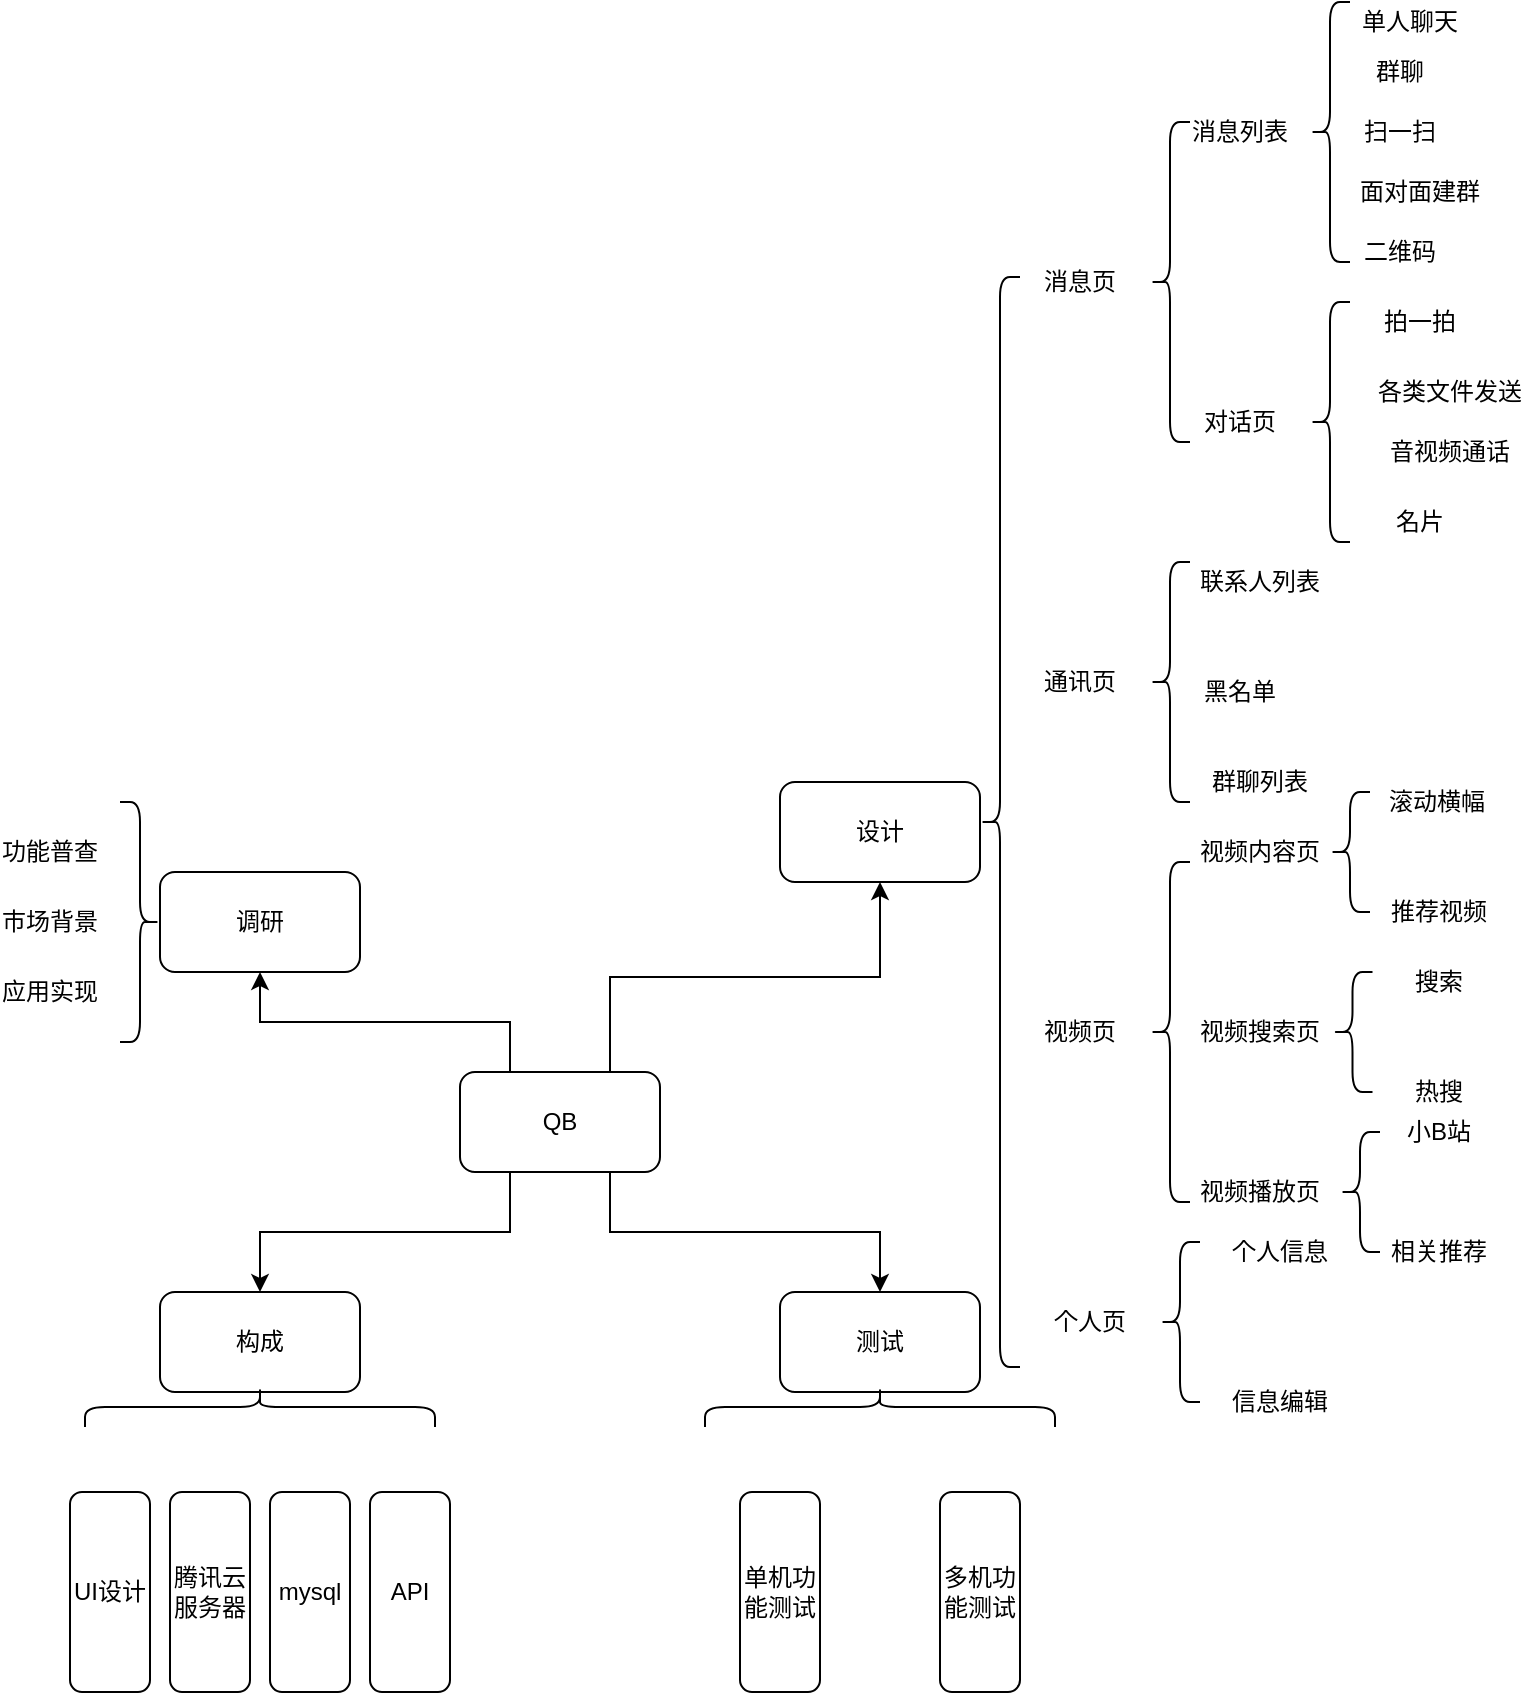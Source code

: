 <mxfile version="14.8.0" type="github">
  <diagram id="C5RBs43oDa-KdzZeNtuy" name="Page-1">
    <mxGraphModel dx="2031" dy="2256" grid="1" gridSize="10" guides="1" tooltips="1" connect="1" arrows="1" fold="1" page="1" pageScale="1" pageWidth="827" pageHeight="1169" math="0" shadow="0">
      <root>
        <mxCell id="WIyWlLk6GJQsqaUBKTNV-0" />
        <mxCell id="WIyWlLk6GJQsqaUBKTNV-1" parent="WIyWlLk6GJQsqaUBKTNV-0" />
        <mxCell id="241Hv2cpjhHZRPJgGm50-2" style="edgeStyle=orthogonalEdgeStyle;rounded=0;orthogonalLoop=1;jettySize=auto;html=1;exitX=0.25;exitY=0;exitDx=0;exitDy=0;entryX=0.5;entryY=1;entryDx=0;entryDy=0;" edge="1" parent="WIyWlLk6GJQsqaUBKTNV-1" source="241Hv2cpjhHZRPJgGm50-0" target="241Hv2cpjhHZRPJgGm50-1">
          <mxGeometry relative="1" as="geometry" />
        </mxCell>
        <mxCell id="241Hv2cpjhHZRPJgGm50-9" style="edgeStyle=orthogonalEdgeStyle;rounded=0;orthogonalLoop=1;jettySize=auto;html=1;exitX=0.25;exitY=1;exitDx=0;exitDy=0;" edge="1" parent="WIyWlLk6GJQsqaUBKTNV-1" source="241Hv2cpjhHZRPJgGm50-0" target="241Hv2cpjhHZRPJgGm50-8">
          <mxGeometry relative="1" as="geometry" />
        </mxCell>
        <mxCell id="241Hv2cpjhHZRPJgGm50-19" style="edgeStyle=orthogonalEdgeStyle;rounded=0;orthogonalLoop=1;jettySize=auto;html=1;exitX=0.75;exitY=0;exitDx=0;exitDy=0;" edge="1" parent="WIyWlLk6GJQsqaUBKTNV-1" source="241Hv2cpjhHZRPJgGm50-0" target="241Hv2cpjhHZRPJgGm50-18">
          <mxGeometry relative="1" as="geometry" />
        </mxCell>
        <mxCell id="241Hv2cpjhHZRPJgGm50-22" style="edgeStyle=orthogonalEdgeStyle;rounded=0;orthogonalLoop=1;jettySize=auto;html=1;exitX=0.75;exitY=1;exitDx=0;exitDy=0;entryX=0.5;entryY=0;entryDx=0;entryDy=0;" edge="1" parent="WIyWlLk6GJQsqaUBKTNV-1" source="241Hv2cpjhHZRPJgGm50-0" target="241Hv2cpjhHZRPJgGm50-21">
          <mxGeometry relative="1" as="geometry" />
        </mxCell>
        <mxCell id="241Hv2cpjhHZRPJgGm50-0" value="QB" style="rounded=1;whiteSpace=wrap;html=1;" vertex="1" parent="WIyWlLk6GJQsqaUBKTNV-1">
          <mxGeometry x="230" y="515" width="100" height="50" as="geometry" />
        </mxCell>
        <mxCell id="241Hv2cpjhHZRPJgGm50-1" value="调研" style="rounded=1;whiteSpace=wrap;html=1;" vertex="1" parent="WIyWlLk6GJQsqaUBKTNV-1">
          <mxGeometry x="80" y="415" width="100" height="50" as="geometry" />
        </mxCell>
        <mxCell id="241Hv2cpjhHZRPJgGm50-3" value="功能普查" style="text;html=1;strokeColor=none;fillColor=none;align=center;verticalAlign=middle;whiteSpace=wrap;rounded=0;" vertex="1" parent="WIyWlLk6GJQsqaUBKTNV-1">
          <mxGeometry y="395" width="50" height="20" as="geometry" />
        </mxCell>
        <mxCell id="241Hv2cpjhHZRPJgGm50-5" value="" style="shape=curlyBracket;whiteSpace=wrap;html=1;rounded=1;flipH=1;" vertex="1" parent="WIyWlLk6GJQsqaUBKTNV-1">
          <mxGeometry x="60" y="380" width="20" height="120" as="geometry" />
        </mxCell>
        <mxCell id="241Hv2cpjhHZRPJgGm50-6" value="市场背景" style="text;html=1;strokeColor=none;fillColor=none;align=center;verticalAlign=middle;whiteSpace=wrap;rounded=0;" vertex="1" parent="WIyWlLk6GJQsqaUBKTNV-1">
          <mxGeometry y="430" width="50" height="20" as="geometry" />
        </mxCell>
        <mxCell id="241Hv2cpjhHZRPJgGm50-7" value="应用实现" style="text;html=1;strokeColor=none;fillColor=none;align=center;verticalAlign=middle;whiteSpace=wrap;rounded=0;" vertex="1" parent="WIyWlLk6GJQsqaUBKTNV-1">
          <mxGeometry y="465" width="50" height="20" as="geometry" />
        </mxCell>
        <mxCell id="241Hv2cpjhHZRPJgGm50-8" value="构成" style="rounded=1;whiteSpace=wrap;html=1;" vertex="1" parent="WIyWlLk6GJQsqaUBKTNV-1">
          <mxGeometry x="80" y="625" width="100" height="50" as="geometry" />
        </mxCell>
        <mxCell id="241Hv2cpjhHZRPJgGm50-11" value="" style="shape=curlyBracket;whiteSpace=wrap;html=1;rounded=1;flipH=1;rotation=-90;size=0.5;" vertex="1" parent="WIyWlLk6GJQsqaUBKTNV-1">
          <mxGeometry x="120" y="595" width="20" height="175" as="geometry" />
        </mxCell>
        <mxCell id="241Hv2cpjhHZRPJgGm50-12" value="UI设计" style="rounded=1;whiteSpace=wrap;html=1;" vertex="1" parent="WIyWlLk6GJQsqaUBKTNV-1">
          <mxGeometry x="35" y="725" width="40" height="100" as="geometry" />
        </mxCell>
        <mxCell id="241Hv2cpjhHZRPJgGm50-15" value="腾讯云服务器" style="rounded=1;whiteSpace=wrap;html=1;" vertex="1" parent="WIyWlLk6GJQsqaUBKTNV-1">
          <mxGeometry x="85" y="725" width="40" height="100" as="geometry" />
        </mxCell>
        <mxCell id="241Hv2cpjhHZRPJgGm50-16" value="mysql" style="rounded=1;whiteSpace=wrap;html=1;" vertex="1" parent="WIyWlLk6GJQsqaUBKTNV-1">
          <mxGeometry x="135" y="725" width="40" height="100" as="geometry" />
        </mxCell>
        <mxCell id="241Hv2cpjhHZRPJgGm50-17" value="API" style="rounded=1;whiteSpace=wrap;html=1;" vertex="1" parent="WIyWlLk6GJQsqaUBKTNV-1">
          <mxGeometry x="185" y="725" width="40" height="100" as="geometry" />
        </mxCell>
        <mxCell id="241Hv2cpjhHZRPJgGm50-18" value="设计" style="rounded=1;whiteSpace=wrap;html=1;" vertex="1" parent="WIyWlLk6GJQsqaUBKTNV-1">
          <mxGeometry x="390" y="370" width="100" height="50" as="geometry" />
        </mxCell>
        <mxCell id="241Hv2cpjhHZRPJgGm50-20" value="" style="shape=curlyBracket;whiteSpace=wrap;html=1;rounded=1;" vertex="1" parent="WIyWlLk6GJQsqaUBKTNV-1">
          <mxGeometry x="490" y="117.5" width="20" height="545" as="geometry" />
        </mxCell>
        <mxCell id="241Hv2cpjhHZRPJgGm50-21" value="测试" style="rounded=1;whiteSpace=wrap;html=1;" vertex="1" parent="WIyWlLk6GJQsqaUBKTNV-1">
          <mxGeometry x="390" y="625" width="100" height="50" as="geometry" />
        </mxCell>
        <mxCell id="241Hv2cpjhHZRPJgGm50-23" value="" style="shape=curlyBracket;whiteSpace=wrap;html=1;rounded=1;flipH=1;rotation=-90;size=0.5;" vertex="1" parent="WIyWlLk6GJQsqaUBKTNV-1">
          <mxGeometry x="430" y="595" width="20" height="175" as="geometry" />
        </mxCell>
        <mxCell id="241Hv2cpjhHZRPJgGm50-24" value="单机功能测试" style="rounded=1;whiteSpace=wrap;html=1;" vertex="1" parent="WIyWlLk6GJQsqaUBKTNV-1">
          <mxGeometry x="370" y="725" width="40" height="100" as="geometry" />
        </mxCell>
        <mxCell id="241Hv2cpjhHZRPJgGm50-25" value="多机功能测试" style="rounded=1;whiteSpace=wrap;html=1;" vertex="1" parent="WIyWlLk6GJQsqaUBKTNV-1">
          <mxGeometry x="470" y="725" width="40" height="100" as="geometry" />
        </mxCell>
        <mxCell id="241Hv2cpjhHZRPJgGm50-27" value="消息页" style="text;html=1;strokeColor=none;fillColor=none;align=center;verticalAlign=middle;whiteSpace=wrap;rounded=0;" vertex="1" parent="WIyWlLk6GJQsqaUBKTNV-1">
          <mxGeometry x="515" y="110" width="50" height="20" as="geometry" />
        </mxCell>
        <mxCell id="241Hv2cpjhHZRPJgGm50-28" value="拍一拍&lt;span style=&quot;color: rgba(0 , 0 , 0 , 0) ; font-family: monospace ; font-size: 0px&quot;&gt;%3CmxGraphModel%3E%3Croot%3E%3CmxCell%20id%3D%220%22%2F%3E%3CmxCell%20id%3D%221%22%20parent%3D%220%22%2F%3E%3CmxCell%20id%3D%222%22%20value%3D%22%E9%80%9A%E8%AE%AF%E9%A1%B5%22%20style%3D%22text%3Bhtml%3D1%3BstrokeColor%3Dnone%3BfillColor%3Dnone%3Balign%3Dcenter%3BverticalAlign%3Dmiddle%3BwhiteSpace%3Dwrap%3Brounded%3D0%3B%22%20vertex%3D%221%22%20parent%3D%221%22%3E%3CmxGeometry%20x%3D%22540%22%20y%3D%22235%22%20width%3D%2250%22%20height%3D%2220%22%20as%3D%22geometry%22%2F%3E%3C%2FmxCell%3E%3C%2Froot%3E%3C%2FmxGraphModel%3E&lt;/span&gt;" style="text;html=1;strokeColor=none;fillColor=none;align=center;verticalAlign=middle;whiteSpace=wrap;rounded=0;" vertex="1" parent="WIyWlLk6GJQsqaUBKTNV-1">
          <mxGeometry x="685" y="130" width="50" height="20" as="geometry" />
        </mxCell>
        <mxCell id="241Hv2cpjhHZRPJgGm50-29" value="视频页" style="text;html=1;strokeColor=none;fillColor=none;align=center;verticalAlign=middle;whiteSpace=wrap;rounded=0;" vertex="1" parent="WIyWlLk6GJQsqaUBKTNV-1">
          <mxGeometry x="515" y="485" width="50" height="20" as="geometry" />
        </mxCell>
        <mxCell id="241Hv2cpjhHZRPJgGm50-30" value="个人页" style="text;html=1;strokeColor=none;fillColor=none;align=center;verticalAlign=middle;whiteSpace=wrap;rounded=0;" vertex="1" parent="WIyWlLk6GJQsqaUBKTNV-1">
          <mxGeometry x="520" y="630" width="50" height="20" as="geometry" />
        </mxCell>
        <mxCell id="241Hv2cpjhHZRPJgGm50-31" value="" style="shape=curlyBracket;whiteSpace=wrap;html=1;rounded=1;" vertex="1" parent="WIyWlLk6GJQsqaUBKTNV-1">
          <mxGeometry x="575" y="40" width="20" height="160" as="geometry" />
        </mxCell>
        <mxCell id="241Hv2cpjhHZRPJgGm50-32" value="消息列表" style="text;html=1;strokeColor=none;fillColor=none;align=center;verticalAlign=middle;whiteSpace=wrap;rounded=0;" vertex="1" parent="WIyWlLk6GJQsqaUBKTNV-1">
          <mxGeometry x="585" y="35" width="70" height="20" as="geometry" />
        </mxCell>
        <mxCell id="241Hv2cpjhHZRPJgGm50-34" value="" style="shape=curlyBracket;whiteSpace=wrap;html=1;rounded=1;" vertex="1" parent="WIyWlLk6GJQsqaUBKTNV-1">
          <mxGeometry x="655" y="-20" width="20" height="130" as="geometry" />
        </mxCell>
        <mxCell id="241Hv2cpjhHZRPJgGm50-35" value="对话页" style="text;html=1;strokeColor=none;fillColor=none;align=center;verticalAlign=middle;whiteSpace=wrap;rounded=0;" vertex="1" parent="WIyWlLk6GJQsqaUBKTNV-1">
          <mxGeometry x="595" y="180" width="50" height="20" as="geometry" />
        </mxCell>
        <mxCell id="241Hv2cpjhHZRPJgGm50-36" value="单人聊天" style="text;html=1;strokeColor=none;fillColor=none;align=center;verticalAlign=middle;whiteSpace=wrap;rounded=0;" vertex="1" parent="WIyWlLk6GJQsqaUBKTNV-1">
          <mxGeometry x="675" y="-20" width="60" height="20" as="geometry" />
        </mxCell>
        <mxCell id="241Hv2cpjhHZRPJgGm50-37" value="群聊&lt;span style=&quot;color: rgba(0 , 0 , 0 , 0) ; font-family: monospace ; font-size: 0px&quot;&gt;%3CmxGraphModel%3E%3Croot%3E%3CmxCell%20id%3D%220%22%2F%3E%3CmxCell%20id%3D%221%22%20parent%3D%220%22%2F%3E%3CmxCell%20id%3D%222%22%20value%3D%22%E9%80%9A%E8%AE%AF%E9%A1%B5%22%20style%3D%22text%3Bhtml%3D1%3BstrokeColor%3Dnone%3BfillColor%3Dnone%3Balign%3Dcenter%3BverticalAlign%3Dmiddle%3BwhiteSpace%3Dwrap%3Brounded%3D0%3B%22%20vertex%3D%221%22%20parent%3D%221%22%3E%3CmxGeometry%20x%3D%22540%22%20y%3D%22235%22%20width%3D%2250%22%20height%3D%2220%22%20as%3D%22geometry%22%2F%3E%3C%2FmxCell%3E%3C%2Froot%3E%3C%2FmxGraphModel%3E&lt;/span&gt;" style="text;html=1;strokeColor=none;fillColor=none;align=center;verticalAlign=middle;whiteSpace=wrap;rounded=0;" vertex="1" parent="WIyWlLk6GJQsqaUBKTNV-1">
          <mxGeometry x="675" y="5" width="50" height="20" as="geometry" />
        </mxCell>
        <mxCell id="241Hv2cpjhHZRPJgGm50-38" value="扫一扫" style="text;html=1;strokeColor=none;fillColor=none;align=center;verticalAlign=middle;whiteSpace=wrap;rounded=0;" vertex="1" parent="WIyWlLk6GJQsqaUBKTNV-1">
          <mxGeometry x="675" y="35" width="50" height="20" as="geometry" />
        </mxCell>
        <mxCell id="241Hv2cpjhHZRPJgGm50-39" value="面对面建群" style="text;html=1;strokeColor=none;fillColor=none;align=center;verticalAlign=middle;whiteSpace=wrap;rounded=0;" vertex="1" parent="WIyWlLk6GJQsqaUBKTNV-1">
          <mxGeometry x="675" y="65" width="70" height="20" as="geometry" />
        </mxCell>
        <mxCell id="241Hv2cpjhHZRPJgGm50-40" value="二维码" style="text;html=1;strokeColor=none;fillColor=none;align=center;verticalAlign=middle;whiteSpace=wrap;rounded=0;" vertex="1" parent="WIyWlLk6GJQsqaUBKTNV-1">
          <mxGeometry x="675" y="95" width="50" height="20" as="geometry" />
        </mxCell>
        <mxCell id="241Hv2cpjhHZRPJgGm50-41" value="" style="shape=curlyBracket;whiteSpace=wrap;html=1;rounded=1;" vertex="1" parent="WIyWlLk6GJQsqaUBKTNV-1">
          <mxGeometry x="655" y="130" width="20" height="120" as="geometry" />
        </mxCell>
        <mxCell id="241Hv2cpjhHZRPJgGm50-46" value="各类文件发送" style="text;html=1;strokeColor=none;fillColor=none;align=center;verticalAlign=middle;whiteSpace=wrap;rounded=0;" vertex="1" parent="WIyWlLk6GJQsqaUBKTNV-1">
          <mxGeometry x="685" y="165" width="80" height="20" as="geometry" />
        </mxCell>
        <mxCell id="241Hv2cpjhHZRPJgGm50-47" value="音视频通话" style="text;html=1;strokeColor=none;fillColor=none;align=center;verticalAlign=middle;whiteSpace=wrap;rounded=0;" vertex="1" parent="WIyWlLk6GJQsqaUBKTNV-1">
          <mxGeometry x="685" y="195" width="80" height="20" as="geometry" />
        </mxCell>
        <mxCell id="241Hv2cpjhHZRPJgGm50-48" value="名片" style="text;html=1;strokeColor=none;fillColor=none;align=center;verticalAlign=middle;whiteSpace=wrap;rounded=0;" vertex="1" parent="WIyWlLk6GJQsqaUBKTNV-1">
          <mxGeometry x="685" y="230" width="50" height="20" as="geometry" />
        </mxCell>
        <mxCell id="241Hv2cpjhHZRPJgGm50-50" value="通讯页" style="text;html=1;strokeColor=none;fillColor=none;align=center;verticalAlign=middle;whiteSpace=wrap;rounded=0;" vertex="1" parent="WIyWlLk6GJQsqaUBKTNV-1">
          <mxGeometry x="515" y="310" width="50" height="20" as="geometry" />
        </mxCell>
        <mxCell id="241Hv2cpjhHZRPJgGm50-52" value="" style="shape=curlyBracket;whiteSpace=wrap;html=1;rounded=1;" vertex="1" parent="WIyWlLk6GJQsqaUBKTNV-1">
          <mxGeometry x="575" y="260" width="20" height="120" as="geometry" />
        </mxCell>
        <mxCell id="241Hv2cpjhHZRPJgGm50-53" value="联系人列表" style="text;html=1;strokeColor=none;fillColor=none;align=center;verticalAlign=middle;whiteSpace=wrap;rounded=0;" vertex="1" parent="WIyWlLk6GJQsqaUBKTNV-1">
          <mxGeometry x="595" y="260" width="70" height="20" as="geometry" />
        </mxCell>
        <mxCell id="241Hv2cpjhHZRPJgGm50-54" value="黑名单&lt;span style=&quot;color: rgba(0 , 0 , 0 , 0) ; font-family: monospace ; font-size: 0px&quot;&gt;%3CmxGraphModel%3E%3Croot%3E%3CmxCell%20id%3D%220%22%2F%3E%3CmxCell%20id%3D%221%22%20parent%3D%220%22%2F%3E%3CmxCell%20id%3D%222%22%20value%3D%22%E9%80%9A%E8%AE%AF%E9%A1%B5%22%20style%3D%22text%3Bhtml%3D1%3BstrokeColor%3Dnone%3BfillColor%3Dnone%3Balign%3Dcenter%3BverticalAlign%3Dmiddle%3BwhiteSpace%3Dwrap%3Brounded%3D0%3B%22%20vertex%3D%221%22%20parent%3D%221%22%3E%3CmxGeometry%20x%3D%22540%22%20y%3D%22235%22%20width%3D%2250%22%20height%3D%2220%22%20as%3D%22geometry%22%2F%3E%3C%2FmxCell%3E%3C%2Froot%3E%3C%2FmxGraphModel%3E&lt;/span&gt;" style="text;html=1;strokeColor=none;fillColor=none;align=center;verticalAlign=middle;whiteSpace=wrap;rounded=0;" vertex="1" parent="WIyWlLk6GJQsqaUBKTNV-1">
          <mxGeometry x="595" y="315" width="50" height="20" as="geometry" />
        </mxCell>
        <mxCell id="241Hv2cpjhHZRPJgGm50-55" value="群聊列表" style="text;html=1;strokeColor=none;fillColor=none;align=center;verticalAlign=middle;whiteSpace=wrap;rounded=0;" vertex="1" parent="WIyWlLk6GJQsqaUBKTNV-1">
          <mxGeometry x="595" y="360" width="70" height="20" as="geometry" />
        </mxCell>
        <mxCell id="241Hv2cpjhHZRPJgGm50-58" value="" style="shape=curlyBracket;whiteSpace=wrap;html=1;rounded=1;" vertex="1" parent="WIyWlLk6GJQsqaUBKTNV-1">
          <mxGeometry x="575" y="410" width="20" height="170" as="geometry" />
        </mxCell>
        <mxCell id="241Hv2cpjhHZRPJgGm50-59" value="视频内容页" style="text;html=1;strokeColor=none;fillColor=none;align=center;verticalAlign=middle;whiteSpace=wrap;rounded=0;" vertex="1" parent="WIyWlLk6GJQsqaUBKTNV-1">
          <mxGeometry x="595" y="395" width="70" height="20" as="geometry" />
        </mxCell>
        <mxCell id="241Hv2cpjhHZRPJgGm50-60" value="" style="shape=curlyBracket;whiteSpace=wrap;html=1;rounded=1;size=0.5;" vertex="1" parent="WIyWlLk6GJQsqaUBKTNV-1">
          <mxGeometry x="665" y="375" width="20" height="60" as="geometry" />
        </mxCell>
        <mxCell id="241Hv2cpjhHZRPJgGm50-61" value="" style="shape=curlyBracket;whiteSpace=wrap;html=1;rounded=1;size=0.5;" vertex="1" parent="WIyWlLk6GJQsqaUBKTNV-1">
          <mxGeometry x="580" y="600" width="20" height="80" as="geometry" />
        </mxCell>
        <mxCell id="241Hv2cpjhHZRPJgGm50-62" value="个人信息" style="text;html=1;strokeColor=none;fillColor=none;align=center;verticalAlign=middle;whiteSpace=wrap;rounded=0;" vertex="1" parent="WIyWlLk6GJQsqaUBKTNV-1">
          <mxGeometry x="610" y="595" width="60" height="20" as="geometry" />
        </mxCell>
        <mxCell id="241Hv2cpjhHZRPJgGm50-63" value="信息编辑" style="text;html=1;strokeColor=none;fillColor=none;align=center;verticalAlign=middle;whiteSpace=wrap;rounded=0;" vertex="1" parent="WIyWlLk6GJQsqaUBKTNV-1">
          <mxGeometry x="610" y="670" width="60" height="20" as="geometry" />
        </mxCell>
        <mxCell id="241Hv2cpjhHZRPJgGm50-64" value="滚动横幅" style="text;html=1;strokeColor=none;fillColor=none;align=center;verticalAlign=middle;whiteSpace=wrap;rounded=0;" vertex="1" parent="WIyWlLk6GJQsqaUBKTNV-1">
          <mxGeometry x="686.25" y="370" width="65" height="20" as="geometry" />
        </mxCell>
        <mxCell id="241Hv2cpjhHZRPJgGm50-65" value="推荐视频" style="text;html=1;strokeColor=none;fillColor=none;align=center;verticalAlign=middle;whiteSpace=wrap;rounded=0;" vertex="1" parent="WIyWlLk6GJQsqaUBKTNV-1">
          <mxGeometry x="692.5" y="425" width="52.5" height="20" as="geometry" />
        </mxCell>
        <mxCell id="241Hv2cpjhHZRPJgGm50-66" value="视频搜索页" style="text;html=1;strokeColor=none;fillColor=none;align=center;verticalAlign=middle;whiteSpace=wrap;rounded=0;" vertex="1" parent="WIyWlLk6GJQsqaUBKTNV-1">
          <mxGeometry x="585" y="485" width="90" height="20" as="geometry" />
        </mxCell>
        <mxCell id="241Hv2cpjhHZRPJgGm50-68" value="" style="shape=curlyBracket;whiteSpace=wrap;html=1;rounded=1;size=0.5;" vertex="1" parent="WIyWlLk6GJQsqaUBKTNV-1">
          <mxGeometry x="666.25" y="465" width="20" height="60" as="geometry" />
        </mxCell>
        <mxCell id="241Hv2cpjhHZRPJgGm50-69" value="搜索" style="text;html=1;strokeColor=none;fillColor=none;align=center;verticalAlign=middle;whiteSpace=wrap;rounded=0;" vertex="1" parent="WIyWlLk6GJQsqaUBKTNV-1">
          <mxGeometry x="692.5" y="460" width="52.5" height="20" as="geometry" />
        </mxCell>
        <mxCell id="241Hv2cpjhHZRPJgGm50-70" value="热搜" style="text;html=1;strokeColor=none;fillColor=none;align=center;verticalAlign=middle;whiteSpace=wrap;rounded=0;" vertex="1" parent="WIyWlLk6GJQsqaUBKTNV-1">
          <mxGeometry x="692.5" y="515" width="52.5" height="20" as="geometry" />
        </mxCell>
        <mxCell id="241Hv2cpjhHZRPJgGm50-71" value="视频播放页" style="text;html=1;strokeColor=none;fillColor=none;align=center;verticalAlign=middle;whiteSpace=wrap;rounded=0;" vertex="1" parent="WIyWlLk6GJQsqaUBKTNV-1">
          <mxGeometry x="585" y="565" width="90" height="20" as="geometry" />
        </mxCell>
        <mxCell id="241Hv2cpjhHZRPJgGm50-72" value="" style="shape=curlyBracket;whiteSpace=wrap;html=1;rounded=1;size=0.5;" vertex="1" parent="WIyWlLk6GJQsqaUBKTNV-1">
          <mxGeometry x="670" y="545" width="20" height="60" as="geometry" />
        </mxCell>
        <mxCell id="241Hv2cpjhHZRPJgGm50-73" value="小B站" style="text;html=1;strokeColor=none;fillColor=none;align=center;verticalAlign=middle;whiteSpace=wrap;rounded=0;" vertex="1" parent="WIyWlLk6GJQsqaUBKTNV-1">
          <mxGeometry x="692.5" y="535" width="52.5" height="20" as="geometry" />
        </mxCell>
        <mxCell id="241Hv2cpjhHZRPJgGm50-74" value="相关推荐" style="text;html=1;strokeColor=none;fillColor=none;align=center;verticalAlign=middle;whiteSpace=wrap;rounded=0;" vertex="1" parent="WIyWlLk6GJQsqaUBKTNV-1">
          <mxGeometry x="692.5" y="595" width="52.5" height="20" as="geometry" />
        </mxCell>
      </root>
    </mxGraphModel>
  </diagram>
</mxfile>

